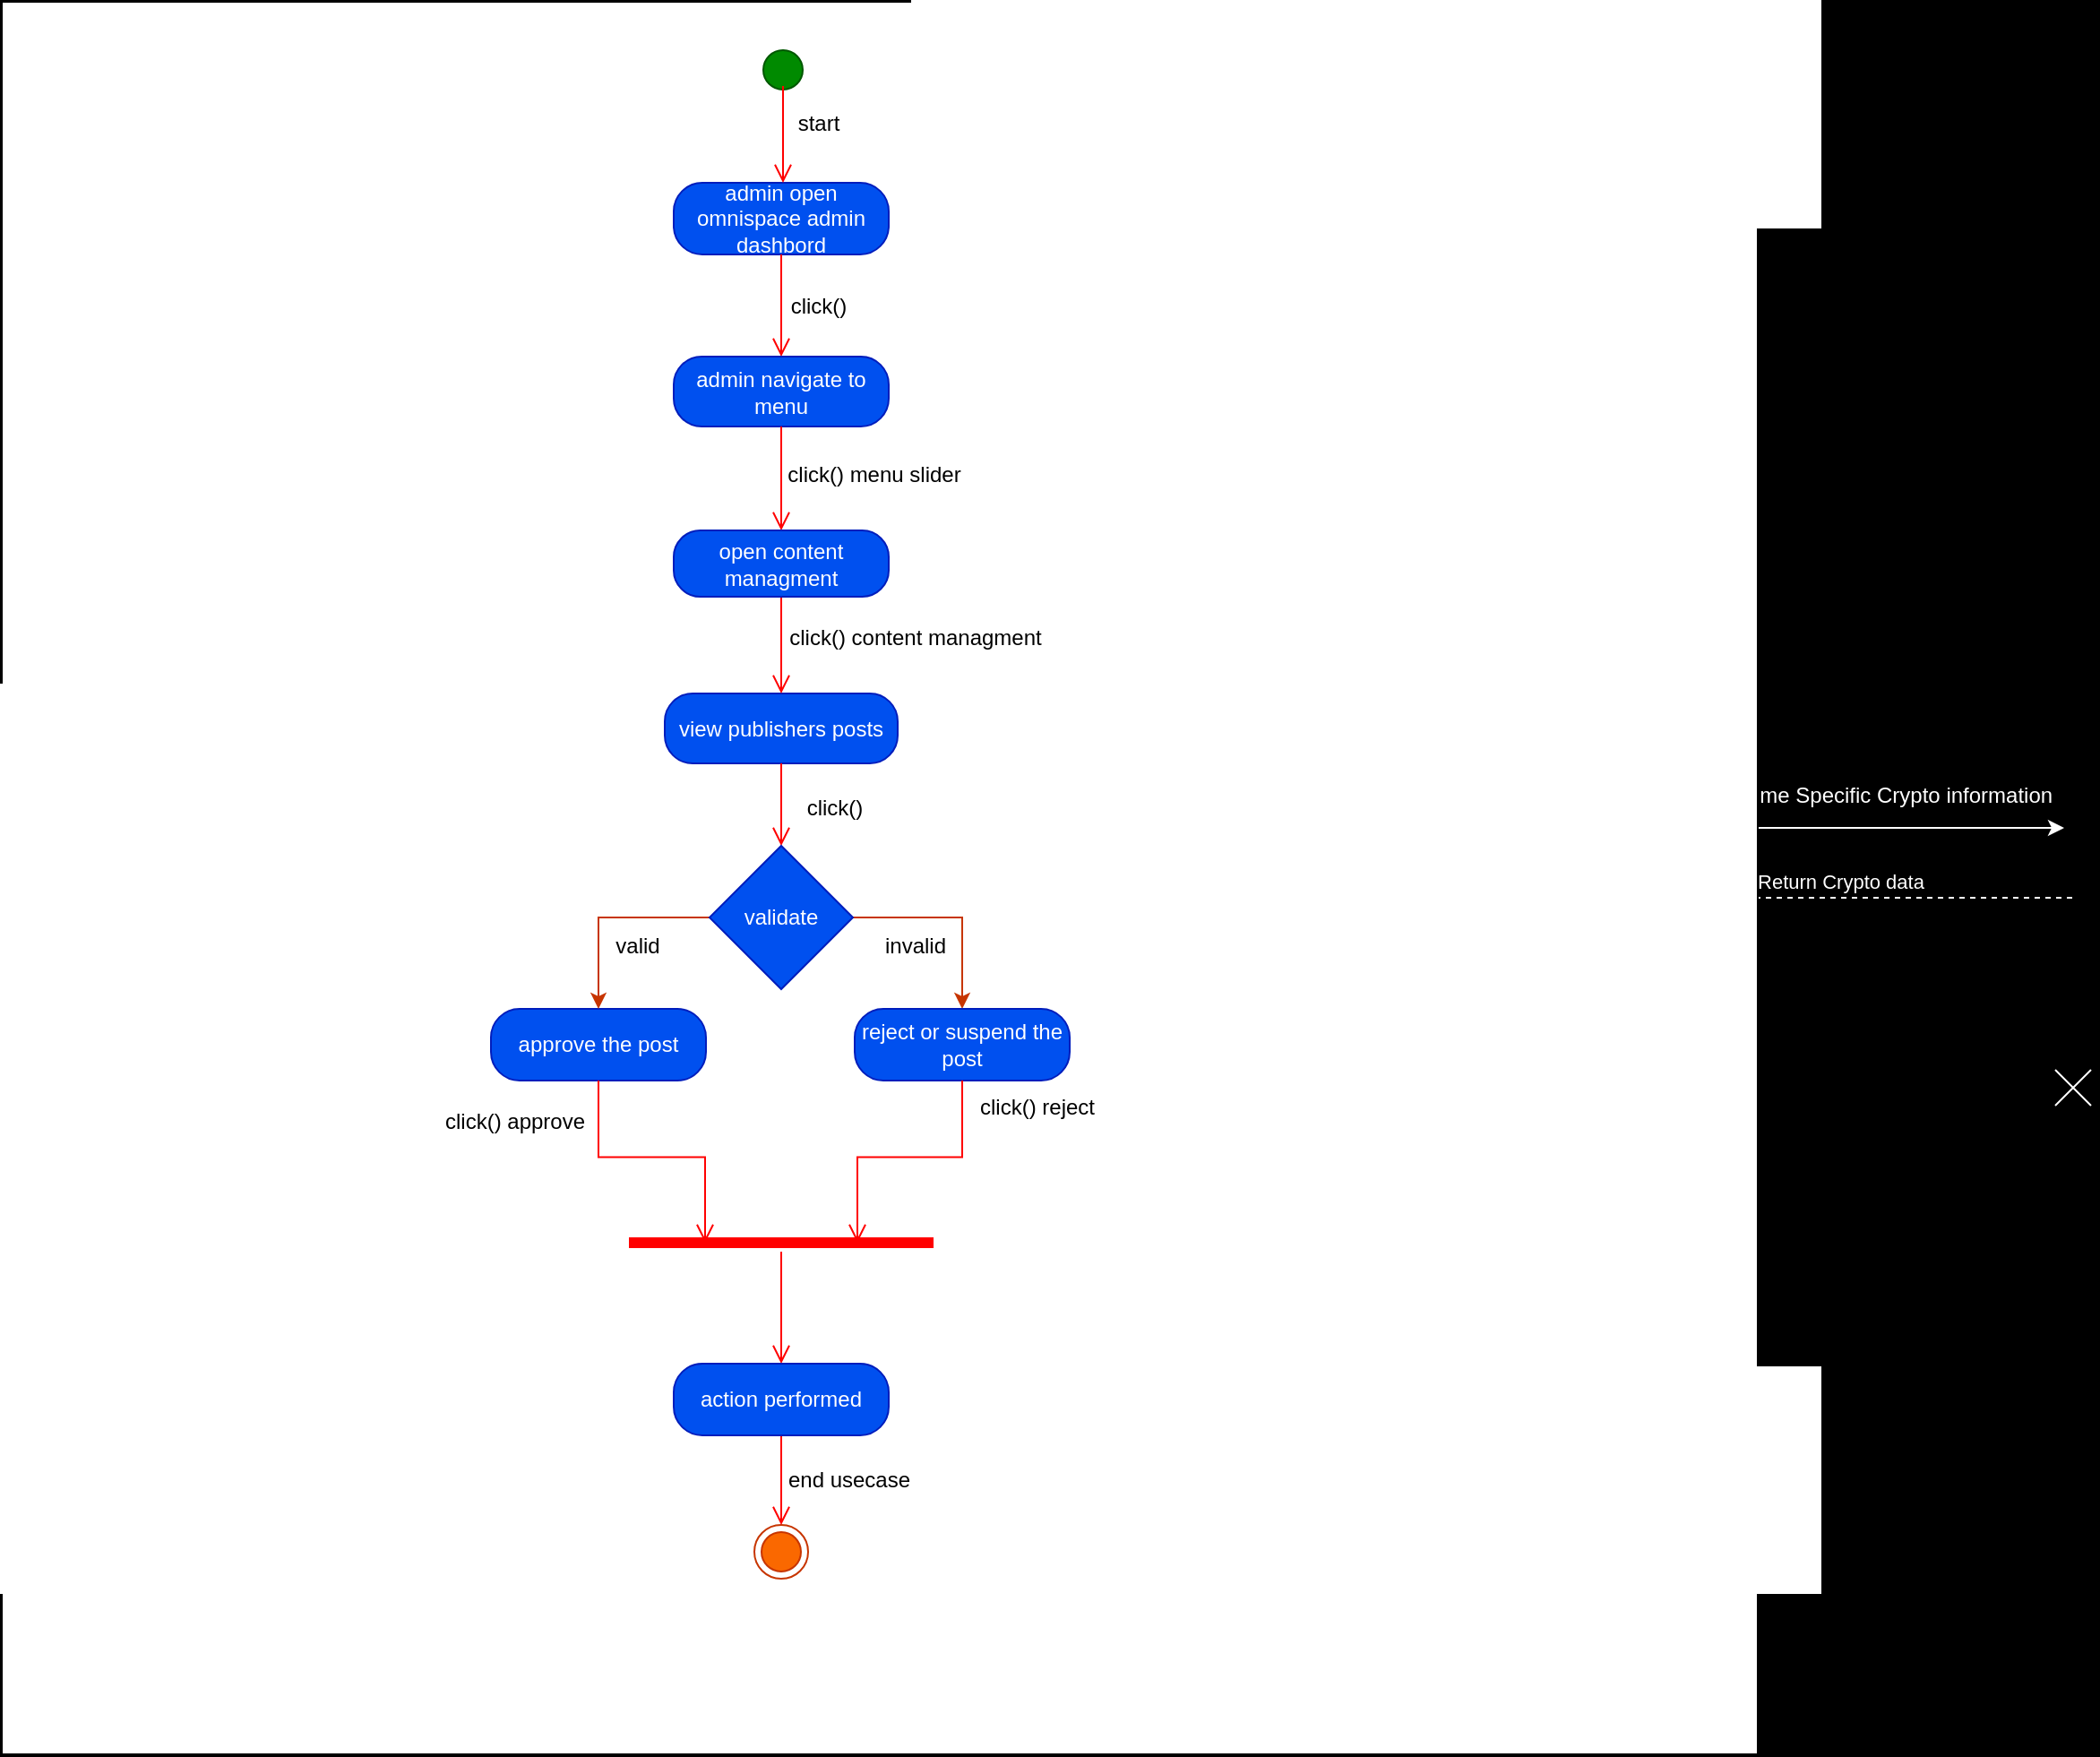 <mxfile version="24.8.3" pages="3">
  <diagram name="Page-1" id="2YBvvXClWsGukQMizWep">
    <mxGraphModel dx="2023" dy="1775" grid="0" gridSize="10" guides="1" tooltips="1" connect="1" arrows="1" fold="1" page="1" pageScale="1" pageWidth="850" pageHeight="1100" background="#000000" math="0" shadow="0">
      <root>
        <mxCell id="0" />
        <mxCell id="1" parent="0" />
        <mxCell id="L9LZ-k_6zLOk1CvhENu7-1" value="" style="shape=umlActor;verticalLabelPosition=bottom;verticalAlign=top;html=1;outlineConnect=0;fontColor=#FFFFFF;strokeColor=#FFFFFF;fillColor=none;" parent="1" vertex="1">
          <mxGeometry x="75" y="20" width="30" height="60" as="geometry" />
        </mxCell>
        <mxCell id="rWnmFRBVubK28KxnsikS-1" value="user" style="shape=umlLifeline;perimeter=lifelinePerimeter;whiteSpace=wrap;html=1;container=0;dropTarget=0;collapsible=0;recursiveResize=0;outlineConnect=0;portConstraint=eastwest;newEdgeStyle={&quot;edgeStyle&quot;:&quot;elbowEdgeStyle&quot;,&quot;elbow&quot;:&quot;vertical&quot;,&quot;curved&quot;:0,&quot;rounded&quot;:0};fillColor=#1ba1e2;fontColor=#ffffff;strokeColor=#006EAF;" parent="1" vertex="1">
          <mxGeometry x="40" y="80" width="100" height="433" as="geometry" />
        </mxCell>
        <mxCell id="rWnmFRBVubK28KxnsikS-2" value="" style="html=1;points=[];perimeter=orthogonalPerimeter;outlineConnect=0;targetShapes=umlLifeline;portConstraint=eastwest;newEdgeStyle={&quot;edgeStyle&quot;:&quot;elbowEdgeStyle&quot;,&quot;elbow&quot;:&quot;vertical&quot;,&quot;curved&quot;:0,&quot;rounded&quot;:0};fillColor=#00FF00;fontColor=#ffffff;strokeColor=#2D7600;" parent="rWnmFRBVubK28KxnsikS-1" vertex="1">
          <mxGeometry x="45" y="70" width="10" height="270" as="geometry" />
        </mxCell>
        <mxCell id="rWnmFRBVubK28KxnsikS-3" value="OmniSpace" style="shape=umlLifeline;perimeter=lifelinePerimeter;whiteSpace=wrap;html=1;container=0;dropTarget=0;collapsible=0;recursiveResize=0;outlineConnect=0;portConstraint=eastwest;newEdgeStyle={&quot;edgeStyle&quot;:&quot;elbowEdgeStyle&quot;,&quot;elbow&quot;:&quot;vertical&quot;,&quot;curved&quot;:0,&quot;rounded&quot;:0};fillColor=#1ba1e2;fontColor=#ffffff;strokeColor=#006EAF;" parent="1" vertex="1">
          <mxGeometry x="290" y="80" width="100" height="433" as="geometry" />
        </mxCell>
        <mxCell id="rWnmFRBVubK28KxnsikS-4" value="" style="html=1;points=[];perimeter=orthogonalPerimeter;outlineConnect=0;targetShapes=umlLifeline;portConstraint=eastwest;newEdgeStyle={&quot;edgeStyle&quot;:&quot;elbowEdgeStyle&quot;,&quot;elbow&quot;:&quot;vertical&quot;,&quot;curved&quot;:0,&quot;rounded&quot;:0};fillColor=#00FF00;" parent="rWnmFRBVubK28KxnsikS-3" vertex="1">
          <mxGeometry x="45" y="80" width="10" height="240" as="geometry" />
        </mxCell>
        <mxCell id="rWnmFRBVubK28KxnsikS-5" value="&lt;span style=&quot;&quot;&gt;&lt;font&gt;Display Search Content&lt;/font&gt;&lt;/span&gt;" style="html=1;verticalAlign=bottom;endArrow=open;dashed=1;endSize=8;edgeStyle=elbowEdgeStyle;elbow=vertical;curved=0;rounded=0;strokeColor=#FFFFFF;labelBackgroundColor=none;fontColor=#FFFFFF;" parent="1" source="rWnmFRBVubK28KxnsikS-4" edge="1">
          <mxGeometry relative="1" as="geometry">
            <mxPoint x="95" y="240" as="targetPoint" />
            <Array as="points">
              <mxPoint x="190" y="240" />
            </Array>
            <mxPoint x="325" y="240" as="sourcePoint" />
          </mxGeometry>
        </mxCell>
        <mxCell id="rWnmFRBVubK28KxnsikS-8" value="Display Result" style="html=1;verticalAlign=bottom;endArrow=open;dashed=1;endSize=8;edgeStyle=elbowEdgeStyle;elbow=vertical;curved=0;rounded=0;strokeColor=#FFFFFF;fontColor=#FFFFFF;labelBackgroundColor=none;" parent="1" source="rWnmFRBVubK28KxnsikS-4" edge="1">
          <mxGeometry x="-0.004" relative="1" as="geometry">
            <mxPoint x="94" y="390" as="targetPoint" />
            <Array as="points">
              <mxPoint x="189" y="390" />
            </Array>
            <mxPoint x="324" y="390" as="sourcePoint" />
            <mxPoint as="offset" />
          </mxGeometry>
        </mxCell>
        <mxCell id="rWnmFRBVubK28KxnsikS-9" value="&lt;font color=&quot;#ffffff&quot;&gt;Enter Specific Crypto&lt;/font&gt;" style="text;html=1;align=center;verticalAlign=middle;resizable=0;points=[];autosize=1;fillColor=none;strokeColor=none;" parent="1" vertex="1">
          <mxGeometry x="145" y="287" width="131" height="26" as="geometry" />
        </mxCell>
        <mxCell id="rWnmFRBVubK28KxnsikS-10" value="&lt;font color=&quot;#ffffff&quot;&gt;Request Real-time Specific Crypto information&lt;/font&gt;" style="text;html=1;align=center;verticalAlign=middle;resizable=0;points=[];autosize=1;" parent="1" vertex="1">
          <mxGeometry x="339" y="300" width="264" height="26" as="geometry" />
        </mxCell>
        <mxCell id="rWnmFRBVubK28KxnsikS-11" value="" style="shape=mxgraph.sysml.x;strokeColor=#FFFFFF;" parent="1" vertex="1">
          <mxGeometry x="80" y="469" width="20" height="20" as="geometry" />
        </mxCell>
        <mxCell id="rWnmFRBVubK28KxnsikS-12" value="" style="shape=mxgraph.sysml.x;strokeColor=#FFFFFF;" parent="1" vertex="1">
          <mxGeometry x="330" y="470" width="20" height="20" as="geometry" />
        </mxCell>
        <mxCell id="rWnmFRBVubK28KxnsikS-13" value="" style="edgeStyle=orthogonalEdgeStyle;rounded=0;orthogonalLoop=1;jettySize=auto;html=1;" parent="1" source="rWnmFRBVubK28KxnsikS-14" edge="1">
          <mxGeometry relative="1" as="geometry">
            <mxPoint x="611" y="355" as="targetPoint" />
          </mxGeometry>
        </mxCell>
        <mxCell id="rWnmFRBVubK28KxnsikS-14" value="" style="shape=mxgraph.sysml.x;fontColor=#FFFFFF;strokeColor=#FFFFFF;" parent="1" vertex="1">
          <mxGeometry x="596" y="466" width="20" height="20" as="geometry" />
        </mxCell>
        <mxCell id="rWnmFRBVubK28KxnsikS-15" value="" style="endArrow=classic;html=1;rounded=0;strokeColor=#FFFFFF;fontColor=#FFFFFF;labelBackgroundColor=none;" parent="1" edge="1">
          <mxGeometry width="50" height="50" relative="1" as="geometry">
            <mxPoint x="96" y="188" as="sourcePoint" />
            <mxPoint x="336" y="188" as="targetPoint" />
          </mxGeometry>
        </mxCell>
        <mxCell id="rWnmFRBVubK28KxnsikS-16" value="&lt;div style=&quot;text-align: center;&quot;&gt;&lt;span style=&quot;background-color: initial; font-size: 11px; text-wrap: nowrap;&quot;&gt;&lt;font color=&quot;#ffffff&quot;&gt;Click Search Bar&lt;/font&gt;&lt;/span&gt;&lt;/div&gt;" style="text;whiteSpace=wrap;html=1;" parent="1" vertex="1">
          <mxGeometry x="156" y="158" width="144" height="24" as="geometry" />
        </mxCell>
        <mxCell id="rWnmFRBVubK28KxnsikS-17" value="" style="endArrow=classic;html=1;rounded=0;strokeColor=#FFFFFF;fontColor=#FFFFFF;labelBackgroundColor=none;" parent="1" edge="1">
          <mxGeometry width="50" height="50" relative="1" as="geometry">
            <mxPoint x="97" y="316" as="sourcePoint" />
            <mxPoint x="337" y="316" as="targetPoint" />
          </mxGeometry>
        </mxCell>
        <mxCell id="rWnmFRBVubK28KxnsikS-18" value="" style="endArrow=classic;html=1;rounded=0;strokeColor=#FFFFFF;fontColor=#FFFFFF;labelBackgroundColor=none;" parent="1" edge="1">
          <mxGeometry width="50" height="50" relative="1" as="geometry">
            <mxPoint x="347" y="331" as="sourcePoint" />
            <mxPoint x="601" y="331" as="targetPoint" />
          </mxGeometry>
        </mxCell>
        <mxCell id="rWnmFRBVubK28KxnsikS-19" value="Return Crypto data" style="html=1;verticalAlign=bottom;endArrow=open;dashed=1;endSize=8;edgeStyle=elbowEdgeStyle;elbow=vertical;curved=0;rounded=0;strokeColor=#FFFFFF;fontColor=#FFFFFF;labelBackgroundColor=none;" parent="1" target="rWnmFRBVubK28KxnsikS-4" edge="1">
          <mxGeometry x="-0.004" relative="1" as="geometry">
            <mxPoint x="344" y="370" as="targetPoint" />
            <Array as="points">
              <mxPoint x="439" y="370" />
            </Array>
            <mxPoint x="605.5" y="370" as="sourcePoint" />
            <mxPoint as="offset" />
          </mxGeometry>
        </mxCell>
        <mxCell id="e8tzfGFc99Z_4O70SlXV-17" value="&lt;div&gt;&lt;br&gt;&lt;/div&gt;" style="whiteSpace=wrap;html=1;aspect=fixed;" vertex="1" parent="1">
          <mxGeometry x="-550" y="-130" width="980" height="978" as="geometry" />
        </mxCell>
        <mxCell id="e8tzfGFc99Z_4O70SlXV-18" value="" style="ellipse;html=1;shape=startState;fillColor=#008a00;strokeColor=#005700;fontColor=#ffffff;" vertex="1" parent="1">
          <mxGeometry x="-129" y="-107" width="30" height="30" as="geometry" />
        </mxCell>
        <mxCell id="e8tzfGFc99Z_4O70SlXV-19" value="admin open omnispace admin dashbord" style="rounded=1;whiteSpace=wrap;html=1;arcSize=40;fontColor=#ffffff;fillColor=#0050ef;strokeColor=#001DBC;" vertex="1" parent="1">
          <mxGeometry x="-175" y="-29" width="120" height="40" as="geometry" />
        </mxCell>
        <mxCell id="e8tzfGFc99Z_4O70SlXV-20" value="view publishers posts" style="rounded=1;whiteSpace=wrap;html=1;arcSize=40;fontColor=#ffffff;fillColor=#0050ef;strokeColor=#001DBC;" vertex="1" parent="1">
          <mxGeometry x="-180" y="256" width="130" height="39" as="geometry" />
        </mxCell>
        <mxCell id="e8tzfGFc99Z_4O70SlXV-21" value="" style="edgeStyle=orthogonalEdgeStyle;html=1;verticalAlign=bottom;endArrow=open;endSize=8;strokeColor=#ff0000;rounded=0;exitX=0.5;exitY=1;exitDx=0;exitDy=0;entryX=0.5;entryY=0;entryDx=0;entryDy=0;" edge="1" parent="1" source="e8tzfGFc99Z_4O70SlXV-19" target="e8tzfGFc99Z_4O70SlXV-35">
          <mxGeometry relative="1" as="geometry">
            <mxPoint x="-115" y="170" as="targetPoint" />
            <mxPoint x="-105" y="80" as="sourcePoint" />
            <Array as="points" />
          </mxGeometry>
        </mxCell>
        <mxCell id="e8tzfGFc99Z_4O70SlXV-22" value="" style="edgeStyle=orthogonalEdgeStyle;rounded=0;orthogonalLoop=1;jettySize=auto;html=1;fillColor=#ffe6cc;strokeColor=#d79b00;fontStyle=1" edge="1" parent="1">
          <mxGeometry relative="1" as="geometry">
            <mxPoint x="-115" y="392" as="sourcePoint" />
          </mxGeometry>
        </mxCell>
        <mxCell id="e8tzfGFc99Z_4O70SlXV-23" value="" style="edgeStyle=orthogonalEdgeStyle;html=1;verticalAlign=bottom;endArrow=open;endSize=8;strokeColor=#ff0000;rounded=0;exitX=0.5;exitY=1;exitDx=0;exitDy=0;" edge="1" parent="1" source="e8tzfGFc99Z_4O70SlXV-20" target="e8tzfGFc99Z_4O70SlXV-28">
          <mxGeometry relative="1" as="geometry">
            <mxPoint x="-115" y="352" as="targetPoint" />
            <mxPoint x="-105" y="170" as="sourcePoint" />
            <Array as="points" />
          </mxGeometry>
        </mxCell>
        <mxCell id="e8tzfGFc99Z_4O70SlXV-24" value="" style="ellipse;html=1;shape=endState;fillColor=#fa6800;strokeColor=#C73500;fontColor=#000000;" vertex="1" parent="1">
          <mxGeometry x="-130" y="720" width="30" height="30" as="geometry" />
        </mxCell>
        <mxCell id="e8tzfGFc99Z_4O70SlXV-25" value="approve the post" style="rounded=1;whiteSpace=wrap;html=1;arcSize=40;fontColor=#ffffff;fillColor=#0050ef;strokeColor=#001DBC;" vertex="1" parent="1">
          <mxGeometry x="-277" y="432" width="120" height="40" as="geometry" />
        </mxCell>
        <mxCell id="e8tzfGFc99Z_4O70SlXV-26" value="" style="edgeStyle=orthogonalEdgeStyle;rounded=0;orthogonalLoop=1;jettySize=auto;html=1;fillColor=#fa6800;strokeColor=#C73500;" edge="1" parent="1" source="e8tzfGFc99Z_4O70SlXV-28" target="e8tzfGFc99Z_4O70SlXV-29">
          <mxGeometry relative="1" as="geometry" />
        </mxCell>
        <mxCell id="e8tzfGFc99Z_4O70SlXV-27" value="" style="edgeStyle=orthogonalEdgeStyle;rounded=0;orthogonalLoop=1;jettySize=auto;html=1;fillColor=#fa6800;strokeColor=#C73500;" edge="1" parent="1" source="e8tzfGFc99Z_4O70SlXV-28" target="e8tzfGFc99Z_4O70SlXV-25">
          <mxGeometry relative="1" as="geometry" />
        </mxCell>
        <mxCell id="e8tzfGFc99Z_4O70SlXV-28" value="validate" style="rhombus;whiteSpace=wrap;html=1;fillColor=#0050ef;fontColor=#ffffff;strokeColor=#001DBC;" vertex="1" parent="1">
          <mxGeometry x="-155" y="341" width="80" height="80" as="geometry" />
        </mxCell>
        <mxCell id="e8tzfGFc99Z_4O70SlXV-29" value="reject or suspend the post" style="rounded=1;whiteSpace=wrap;html=1;arcSize=40;fontColor=#ffffff;fillColor=#0050ef;strokeColor=#001DBC;" vertex="1" parent="1">
          <mxGeometry x="-74" y="432" width="120" height="40" as="geometry" />
        </mxCell>
        <mxCell id="e8tzfGFc99Z_4O70SlXV-30" value="start" style="text;strokeColor=none;align=center;fillColor=none;html=1;verticalAlign=middle;whiteSpace=wrap;rounded=0;" vertex="1" parent="1">
          <mxGeometry x="-124" y="-77" width="60" height="30" as="geometry" />
        </mxCell>
        <mxCell id="e8tzfGFc99Z_4O70SlXV-31" value="click()" style="text;strokeColor=none;align=center;fillColor=none;html=1;verticalAlign=middle;whiteSpace=wrap;rounded=0;" vertex="1" parent="1">
          <mxGeometry x="-124" y="25" width="60" height="30" as="geometry" />
        </mxCell>
        <mxCell id="e8tzfGFc99Z_4O70SlXV-32" value="click()" style="text;strokeColor=none;align=center;fillColor=none;html=1;verticalAlign=middle;whiteSpace=wrap;rounded=0;" vertex="1" parent="1">
          <mxGeometry x="-165" y="305" width="160" height="30" as="geometry" />
        </mxCell>
        <mxCell id="e8tzfGFc99Z_4O70SlXV-33" value="end usecase" style="text;strokeColor=none;align=center;fillColor=none;html=1;verticalAlign=middle;whiteSpace=wrap;rounded=0;" vertex="1" parent="1">
          <mxGeometry x="-143" y="680" width="132" height="30" as="geometry" />
        </mxCell>
        <mxCell id="e8tzfGFc99Z_4O70SlXV-34" value="invalid" style="text;strokeColor=none;align=center;fillColor=none;html=1;verticalAlign=middle;whiteSpace=wrap;rounded=0;" vertex="1" parent="1">
          <mxGeometry x="-70" y="382" width="60" height="30" as="geometry" />
        </mxCell>
        <mxCell id="e8tzfGFc99Z_4O70SlXV-35" value="admin navigate to menu" style="rounded=1;whiteSpace=wrap;html=1;arcSize=40;fontColor=#ffffff;fillColor=#0050ef;strokeColor=#001DBC;" vertex="1" parent="1">
          <mxGeometry x="-175" y="68" width="120" height="39" as="geometry" />
        </mxCell>
        <mxCell id="e8tzfGFc99Z_4O70SlXV-36" value="" style="edgeStyle=orthogonalEdgeStyle;html=1;verticalAlign=bottom;endArrow=open;endSize=8;strokeColor=#ff0000;rounded=0;exitX=0.5;exitY=1;exitDx=0;exitDy=0;entryX=0.5;entryY=0;entryDx=0;entryDy=0;" edge="1" parent="1" source="e8tzfGFc99Z_4O70SlXV-39" target="e8tzfGFc99Z_4O70SlXV-20">
          <mxGeometry relative="1" as="geometry">
            <mxPoint x="-115" y="250" as="targetPoint" />
            <mxPoint x="-115" y="83" as="sourcePoint" />
            <Array as="points" />
          </mxGeometry>
        </mxCell>
        <mxCell id="e8tzfGFc99Z_4O70SlXV-37" value="click() menu slider" style="text;strokeColor=none;align=center;fillColor=none;html=1;verticalAlign=middle;whiteSpace=wrap;rounded=0;" vertex="1" parent="1">
          <mxGeometry x="-143" y="120" width="160" height="28" as="geometry" />
        </mxCell>
        <mxCell id="e8tzfGFc99Z_4O70SlXV-38" value="" style="edgeStyle=orthogonalEdgeStyle;html=1;verticalAlign=bottom;endArrow=open;endSize=8;strokeColor=#ff0000;rounded=0;entryX=0.5;entryY=0;entryDx=0;entryDy=0;" edge="1" parent="1" source="e8tzfGFc99Z_4O70SlXV-35" target="e8tzfGFc99Z_4O70SlXV-39">
          <mxGeometry relative="1" as="geometry">
            <mxPoint x="-115" y="280" as="targetPoint" />
            <mxPoint x="-115" y="110" as="sourcePoint" />
            <Array as="points" />
          </mxGeometry>
        </mxCell>
        <mxCell id="e8tzfGFc99Z_4O70SlXV-39" value="open content managment" style="rounded=1;whiteSpace=wrap;html=1;arcSize=40;fontColor=#ffffff;fillColor=#0050ef;strokeColor=#001DBC;" vertex="1" parent="1">
          <mxGeometry x="-175" y="165" width="120" height="37" as="geometry" />
        </mxCell>
        <mxCell id="e8tzfGFc99Z_4O70SlXV-40" value="" style="edgeStyle=orthogonalEdgeStyle;html=1;verticalAlign=bottom;endArrow=open;endSize=8;strokeColor=#ff0000;rounded=0;entryX=0.5;entryY=0;entryDx=0;entryDy=0;exitX=0.5;exitY=0.8;exitDx=0;exitDy=0;exitPerimeter=0;" edge="1" parent="1" source="e8tzfGFc99Z_4O70SlXV-18">
          <mxGeometry relative="1" as="geometry">
            <mxPoint x="-114" y="-29" as="targetPoint" />
            <mxPoint x="-114" y="-60" as="sourcePoint" />
            <Array as="points" />
          </mxGeometry>
        </mxCell>
        <mxCell id="e8tzfGFc99Z_4O70SlXV-41" value="click() content managment" style="text;strokeColor=none;align=center;fillColor=none;html=1;verticalAlign=middle;whiteSpace=wrap;rounded=0;" vertex="1" parent="1">
          <mxGeometry x="-140" y="211" width="200" height="28" as="geometry" />
        </mxCell>
        <mxCell id="e8tzfGFc99Z_4O70SlXV-42" value="valid" style="text;strokeColor=none;align=center;fillColor=none;html=1;verticalAlign=middle;whiteSpace=wrap;rounded=0;" vertex="1" parent="1">
          <mxGeometry x="-225" y="382" width="60" height="30" as="geometry" />
        </mxCell>
        <mxCell id="e8tzfGFc99Z_4O70SlXV-43" value="" style="shape=line;html=1;strokeWidth=6;strokeColor=#ff0000;" vertex="1" parent="1">
          <mxGeometry x="-200" y="557.5" width="170" height="10" as="geometry" />
        </mxCell>
        <mxCell id="e8tzfGFc99Z_4O70SlXV-44" value="" style="edgeStyle=orthogonalEdgeStyle;html=1;verticalAlign=bottom;endArrow=open;endSize=8;strokeColor=#ff0000;rounded=0;entryX=0.5;entryY=0;entryDx=0;entryDy=0;" edge="1" parent="1" source="e8tzfGFc99Z_4O70SlXV-48" target="e8tzfGFc99Z_4O70SlXV-24">
          <mxGeometry relative="1" as="geometry">
            <mxPoint x="-110" y="609" as="targetPoint" />
          </mxGeometry>
        </mxCell>
        <mxCell id="e8tzfGFc99Z_4O70SlXV-45" value="" style="edgeStyle=orthogonalEdgeStyle;html=1;verticalAlign=bottom;endArrow=open;endSize=8;strokeColor=#ff0000;rounded=0;exitX=0.5;exitY=1;exitDx=0;exitDy=0;entryX=0.25;entryY=0.5;entryDx=0;entryDy=0;entryPerimeter=0;" edge="1" parent="1" source="e8tzfGFc99Z_4O70SlXV-25" target="e8tzfGFc99Z_4O70SlXV-43">
          <mxGeometry relative="1" as="geometry">
            <mxPoint x="-155" y="528" as="targetPoint" />
            <mxPoint x="-153" y="473" as="sourcePoint" />
            <Array as="points" />
          </mxGeometry>
        </mxCell>
        <mxCell id="e8tzfGFc99Z_4O70SlXV-46" value="" style="edgeStyle=orthogonalEdgeStyle;html=1;verticalAlign=bottom;endArrow=open;endSize=8;strokeColor=#ff0000;rounded=0;exitX=0.5;exitY=1;exitDx=0;exitDy=0;entryX=0.75;entryY=0.5;entryDx=0;entryDy=0;entryPerimeter=0;" edge="1" parent="1" source="e8tzfGFc99Z_4O70SlXV-29" target="e8tzfGFc99Z_4O70SlXV-43">
          <mxGeometry relative="1" as="geometry">
            <mxPoint x="-65" y="508" as="targetPoint" />
            <mxPoint x="-67" y="470" as="sourcePoint" />
            <Array as="points" />
          </mxGeometry>
        </mxCell>
        <mxCell id="e8tzfGFc99Z_4O70SlXV-47" value="" style="edgeStyle=orthogonalEdgeStyle;html=1;verticalAlign=bottom;endArrow=open;endSize=8;strokeColor=#ff0000;rounded=0;entryX=0.5;entryY=0;entryDx=0;entryDy=0;" edge="1" parent="1" source="e8tzfGFc99Z_4O70SlXV-43" target="e8tzfGFc99Z_4O70SlXV-48">
          <mxGeometry relative="1" as="geometry">
            <mxPoint x="-115" y="720" as="targetPoint" />
            <mxPoint x="-115" y="568" as="sourcePoint" />
          </mxGeometry>
        </mxCell>
        <mxCell id="e8tzfGFc99Z_4O70SlXV-48" value="action performed" style="rounded=1;whiteSpace=wrap;html=1;arcSize=40;fontColor=#ffffff;fillColor=#0050ef;strokeColor=#001DBC;" vertex="1" parent="1">
          <mxGeometry x="-175" y="630" width="120" height="40" as="geometry" />
        </mxCell>
        <mxCell id="e8tzfGFc99Z_4O70SlXV-49" value="click() approve" style="text;strokeColor=none;align=center;fillColor=none;html=1;verticalAlign=middle;whiteSpace=wrap;rounded=0;" vertex="1" parent="1">
          <mxGeometry x="-310" y="480" width="93" height="30" as="geometry" />
        </mxCell>
        <mxCell id="e8tzfGFc99Z_4O70SlXV-50" value="click() reject" style="text;strokeColor=none;align=center;fillColor=none;html=1;verticalAlign=middle;whiteSpace=wrap;rounded=0;" vertex="1" parent="1">
          <mxGeometry x="-14" y="472" width="84" height="30" as="geometry" />
        </mxCell>
      </root>
    </mxGraphModel>
  </diagram>
  <diagram id="Li7rjG9asO4fiOL_y9vU" name="Page-2">
    <mxGraphModel dx="880" dy="506" grid="0" gridSize="10" guides="1" tooltips="1" connect="1" arrows="1" fold="1" page="1" pageScale="1" pageWidth="850" pageHeight="1100" background="#000000" math="0" shadow="0">
      <root>
        <mxCell id="0" />
        <mxCell id="1" parent="0" />
        <mxCell id="mHyjtpXfkBJ5mjDFo-XC-1" value="user" style="shape=umlLifeline;perimeter=lifelinePerimeter;whiteSpace=wrap;html=1;container=0;dropTarget=0;collapsible=0;recursiveResize=0;outlineConnect=0;portConstraint=eastwest;newEdgeStyle={&quot;edgeStyle&quot;:&quot;elbowEdgeStyle&quot;,&quot;elbow&quot;:&quot;vertical&quot;,&quot;curved&quot;:0,&quot;rounded&quot;:0};fillColor=#1ba1e2;fontColor=#ffffff;strokeColor=#006EAF;" vertex="1" parent="1">
          <mxGeometry x="40" y="80" width="100" height="433" as="geometry" />
        </mxCell>
        <mxCell id="mHyjtpXfkBJ5mjDFo-XC-2" value="" style="html=1;points=[];perimeter=orthogonalPerimeter;outlineConnect=0;targetShapes=umlLifeline;portConstraint=eastwest;newEdgeStyle={&quot;edgeStyle&quot;:&quot;elbowEdgeStyle&quot;,&quot;elbow&quot;:&quot;vertical&quot;,&quot;curved&quot;:0,&quot;rounded&quot;:0};fillColor=#00FF00;fontColor=#ffffff;strokeColor=#2D7600;" vertex="1" parent="mHyjtpXfkBJ5mjDFo-XC-1">
          <mxGeometry x="45" y="70" width="10" height="270" as="geometry" />
        </mxCell>
        <mxCell id="mHyjtpXfkBJ5mjDFo-XC-3" value="OmniSpace" style="shape=umlLifeline;perimeter=lifelinePerimeter;whiteSpace=wrap;html=1;container=0;dropTarget=0;collapsible=0;recursiveResize=0;outlineConnect=0;portConstraint=eastwest;newEdgeStyle={&quot;edgeStyle&quot;:&quot;elbowEdgeStyle&quot;,&quot;elbow&quot;:&quot;vertical&quot;,&quot;curved&quot;:0,&quot;rounded&quot;:0};fillColor=#1ba1e2;fontColor=#ffffff;strokeColor=#006EAF;" vertex="1" parent="1">
          <mxGeometry x="290" y="80" width="100" height="433" as="geometry" />
        </mxCell>
        <mxCell id="mHyjtpXfkBJ5mjDFo-XC-4" value="" style="html=1;points=[];perimeter=orthogonalPerimeter;outlineConnect=0;targetShapes=umlLifeline;portConstraint=eastwest;newEdgeStyle={&quot;edgeStyle&quot;:&quot;elbowEdgeStyle&quot;,&quot;elbow&quot;:&quot;vertical&quot;,&quot;curved&quot;:0,&quot;rounded&quot;:0};fillColor=#00FF00;" vertex="1" parent="mHyjtpXfkBJ5mjDFo-XC-3">
          <mxGeometry x="45" y="80" width="10" height="240" as="geometry" />
        </mxCell>
        <mxCell id="mHyjtpXfkBJ5mjDFo-XC-5" value="&lt;span style=&quot;&quot;&gt;&lt;font&gt;Display Search Content&lt;/font&gt;&lt;/span&gt;" style="html=1;verticalAlign=bottom;endArrow=open;dashed=1;endSize=8;edgeStyle=elbowEdgeStyle;elbow=vertical;curved=0;rounded=0;strokeColor=#FFFFFF;labelBackgroundColor=none;fontColor=#FFFFFF;" edge="1" parent="1" source="mHyjtpXfkBJ5mjDFo-XC-4">
          <mxGeometry relative="1" as="geometry">
            <mxPoint x="95" y="240" as="targetPoint" />
            <Array as="points">
              <mxPoint x="190" y="240" />
            </Array>
            <mxPoint x="325" y="240" as="sourcePoint" />
          </mxGeometry>
        </mxCell>
        <mxCell id="mHyjtpXfkBJ5mjDFo-XC-8" value="" style="shape=umlActor;verticalLabelPosition=bottom;verticalAlign=top;html=1;outlineConnect=0;fillColor=none;strokeColor=#FFFFFF;" vertex="1" parent="1">
          <mxGeometry x="75" y="20" width="30" height="60" as="geometry" />
        </mxCell>
        <mxCell id="mHyjtpXfkBJ5mjDFo-XC-9" value="Weather API" style="shape=umlLifeline;perimeter=lifelinePerimeter;whiteSpace=wrap;html=1;container=0;dropTarget=0;collapsible=0;recursiveResize=0;outlineConnect=0;portConstraint=eastwest;newEdgeStyle={&quot;edgeStyle&quot;:&quot;elbowEdgeStyle&quot;,&quot;elbow&quot;:&quot;vertical&quot;,&quot;curved&quot;:0,&quot;rounded&quot;:0};fillColor=#1ba1e2;fontColor=#ffffff;strokeColor=#006EAF;" vertex="1" parent="1">
          <mxGeometry x="556" y="80" width="100" height="427" as="geometry" />
        </mxCell>
        <mxCell id="mHyjtpXfkBJ5mjDFo-XC-10" value="" style="html=1;points=[];perimeter=orthogonalPerimeter;outlineConnect=0;targetShapes=umlLifeline;portConstraint=eastwest;newEdgeStyle={&quot;edgeStyle&quot;:&quot;elbowEdgeStyle&quot;,&quot;elbow&quot;:&quot;vertical&quot;,&quot;curved&quot;:0,&quot;rounded&quot;:0};fillColor=#00FF00;" vertex="1" parent="mHyjtpXfkBJ5mjDFo-XC-9">
          <mxGeometry x="45" y="230" width="10" height="90" as="geometry" />
        </mxCell>
        <mxCell id="mHyjtpXfkBJ5mjDFo-XC-13" value="Display Result" style="html=1;verticalAlign=bottom;endArrow=open;dashed=1;endSize=8;edgeStyle=elbowEdgeStyle;elbow=vertical;curved=0;rounded=0;strokeColor=#FFFFFF;fontColor=#FFFFFF;labelBackgroundColor=none;" edge="1" parent="1" source="mHyjtpXfkBJ5mjDFo-XC-4">
          <mxGeometry x="-0.004" relative="1" as="geometry">
            <mxPoint x="94" y="390" as="targetPoint" />
            <Array as="points">
              <mxPoint x="189" y="390" />
            </Array>
            <mxPoint x="324" y="390" as="sourcePoint" />
            <mxPoint as="offset" />
          </mxGeometry>
        </mxCell>
        <mxCell id="mHyjtpXfkBJ5mjDFo-XC-14" value="&lt;font color=&quot;#ffffff&quot;&gt;Enter Specific Location&lt;/font&gt;" style="text;html=1;align=center;verticalAlign=middle;resizable=0;points=[];autosize=1;fillColor=none;strokeColor=none;" vertex="1" parent="1">
          <mxGeometry x="140" y="287" width="141" height="26" as="geometry" />
        </mxCell>
        <mxCell id="mHyjtpXfkBJ5mjDFo-XC-16" value="&lt;font color=&quot;#ffffff&quot;&gt;Request Weather data for Specified location&lt;/font&gt;" style="text;html=1;align=center;verticalAlign=middle;resizable=0;points=[];autosize=1;" vertex="1" parent="1">
          <mxGeometry x="344" y="300" width="253" height="26" as="geometry" />
        </mxCell>
        <mxCell id="mHyjtpXfkBJ5mjDFo-XC-17" value="" style="shape=mxgraph.sysml.x;strokeColor=#FFFFFF;" vertex="1" parent="1">
          <mxGeometry x="80" y="469" width="20" height="20" as="geometry" />
        </mxCell>
        <mxCell id="mHyjtpXfkBJ5mjDFo-XC-18" value="" style="shape=mxgraph.sysml.x;strokeColor=#FFFFFF;" vertex="1" parent="1">
          <mxGeometry x="330" y="470" width="20" height="20" as="geometry" />
        </mxCell>
        <mxCell id="mHyjtpXfkBJ5mjDFo-XC-19" value="" style="edgeStyle=orthogonalEdgeStyle;rounded=0;orthogonalLoop=1;jettySize=auto;html=1;" edge="1" parent="1" source="mHyjtpXfkBJ5mjDFo-XC-20" target="mHyjtpXfkBJ5mjDFo-XC-10">
          <mxGeometry relative="1" as="geometry" />
        </mxCell>
        <mxCell id="mHyjtpXfkBJ5mjDFo-XC-20" value="" style="shape=mxgraph.sysml.x;fontColor=#FFFFFF;strokeColor=#FFFFFF;" vertex="1" parent="1">
          <mxGeometry x="596" y="466" width="20" height="20" as="geometry" />
        </mxCell>
        <mxCell id="mHyjtpXfkBJ5mjDFo-XC-21" value="" style="endArrow=classic;html=1;rounded=0;strokeColor=#FFFFFF;fontColor=#FFFFFF;labelBackgroundColor=none;" edge="1" parent="1">
          <mxGeometry width="50" height="50" relative="1" as="geometry">
            <mxPoint x="96" y="188" as="sourcePoint" />
            <mxPoint x="336" y="188" as="targetPoint" />
          </mxGeometry>
        </mxCell>
        <mxCell id="mHyjtpXfkBJ5mjDFo-XC-23" value="&lt;div style=&quot;text-align: center;&quot;&gt;&lt;span style=&quot;background-color: initial; font-size: 11px; text-wrap: nowrap;&quot;&gt;&lt;font color=&quot;#ffffff&quot;&gt;Click Search Bar&lt;/font&gt;&lt;/span&gt;&lt;/div&gt;" style="text;whiteSpace=wrap;html=1;" vertex="1" parent="1">
          <mxGeometry x="156" y="158" width="144" height="24" as="geometry" />
        </mxCell>
        <mxCell id="mHyjtpXfkBJ5mjDFo-XC-25" value="" style="endArrow=classic;html=1;rounded=0;strokeColor=#FFFFFF;fontColor=#FFFFFF;labelBackgroundColor=none;" edge="1" parent="1">
          <mxGeometry width="50" height="50" relative="1" as="geometry">
            <mxPoint x="97" y="316" as="sourcePoint" />
            <mxPoint x="337" y="316" as="targetPoint" />
          </mxGeometry>
        </mxCell>
        <mxCell id="mHyjtpXfkBJ5mjDFo-XC-26" value="" style="endArrow=classic;html=1;rounded=0;strokeColor=#FFFFFF;fontColor=#FFFFFF;labelBackgroundColor=none;" edge="1" parent="1" target="mHyjtpXfkBJ5mjDFo-XC-10">
          <mxGeometry width="50" height="50" relative="1" as="geometry">
            <mxPoint x="347" y="331" as="sourcePoint" />
            <mxPoint x="587" y="331" as="targetPoint" />
          </mxGeometry>
        </mxCell>
        <mxCell id="mHyjtpXfkBJ5mjDFo-XC-27" value="Return Weather Data" style="html=1;verticalAlign=bottom;endArrow=open;dashed=1;endSize=8;edgeStyle=elbowEdgeStyle;elbow=vertical;curved=0;rounded=0;strokeColor=#FFFFFF;fontColor=#FFFFFF;labelBackgroundColor=none;" edge="1" parent="1" source="mHyjtpXfkBJ5mjDFo-XC-9" target="mHyjtpXfkBJ5mjDFo-XC-4">
          <mxGeometry x="-0.004" relative="1" as="geometry">
            <mxPoint x="344" y="370" as="targetPoint" />
            <Array as="points">
              <mxPoint x="439" y="370" />
            </Array>
            <mxPoint x="585" y="370" as="sourcePoint" />
            <mxPoint as="offset" />
          </mxGeometry>
        </mxCell>
      </root>
    </mxGraphModel>
  </diagram>
  <diagram id="hhsiKPpJIvp3zb2-6fnQ" name="Page-3">
    <mxGraphModel dx="2204" dy="1878" grid="1" gridSize="10" guides="1" tooltips="1" connect="1" arrows="1" fold="1" page="1" pageScale="1" pageWidth="850" pageHeight="1100" math="0" shadow="0">
      <root>
        <mxCell id="0" />
        <mxCell id="1" parent="0" />
        <mxCell id="3REoY0EzdrYXbr71iV1M-17" value="&lt;div&gt;&lt;br&gt;&lt;/div&gt;" style="whiteSpace=wrap;html=1;aspect=fixed;" vertex="1" parent="1">
          <mxGeometry x="-550" y="-130" width="980" height="978" as="geometry" />
        </mxCell>
        <mxCell id="3REoY0EzdrYXbr71iV1M-18" value="" style="ellipse;html=1;shape=startState;fillColor=#008a00;strokeColor=#005700;fontColor=#ffffff;" vertex="1" parent="1">
          <mxGeometry x="-129" y="-107" width="30" height="30" as="geometry" />
        </mxCell>
        <mxCell id="3REoY0EzdrYXbr71iV1M-19" value="admin open omnispace admin dashbord" style="rounded=1;whiteSpace=wrap;html=1;arcSize=40;fontColor=#ffffff;fillColor=#0050ef;strokeColor=#001DBC;" vertex="1" parent="1">
          <mxGeometry x="-175" y="-29" width="120" height="40" as="geometry" />
        </mxCell>
        <mxCell id="3REoY0EzdrYXbr71iV1M-20" value="view publishers posts" style="rounded=1;whiteSpace=wrap;html=1;arcSize=40;fontColor=#ffffff;fillColor=#0050ef;strokeColor=#001DBC;" vertex="1" parent="1">
          <mxGeometry x="-180" y="256" width="130" height="39" as="geometry" />
        </mxCell>
        <mxCell id="3REoY0EzdrYXbr71iV1M-21" value="" style="edgeStyle=orthogonalEdgeStyle;html=1;verticalAlign=bottom;endArrow=open;endSize=8;strokeColor=#ff0000;rounded=0;exitX=0.5;exitY=1;exitDx=0;exitDy=0;entryX=0.5;entryY=0;entryDx=0;entryDy=0;" edge="1" parent="1" source="3REoY0EzdrYXbr71iV1M-19" target="3REoY0EzdrYXbr71iV1M-35">
          <mxGeometry relative="1" as="geometry">
            <mxPoint x="-115" y="170" as="targetPoint" />
            <mxPoint x="-105" y="80" as="sourcePoint" />
            <Array as="points" />
          </mxGeometry>
        </mxCell>
        <mxCell id="3REoY0EzdrYXbr71iV1M-22" value="" style="edgeStyle=orthogonalEdgeStyle;rounded=0;orthogonalLoop=1;jettySize=auto;html=1;fillColor=#ffe6cc;strokeColor=#d79b00;fontStyle=1" edge="1" parent="1">
          <mxGeometry relative="1" as="geometry">
            <mxPoint x="-115" y="392" as="sourcePoint" />
          </mxGeometry>
        </mxCell>
        <mxCell id="3REoY0EzdrYXbr71iV1M-23" value="" style="edgeStyle=orthogonalEdgeStyle;html=1;verticalAlign=bottom;endArrow=open;endSize=8;strokeColor=#ff0000;rounded=0;exitX=0.5;exitY=1;exitDx=0;exitDy=0;" edge="1" parent="1" source="3REoY0EzdrYXbr71iV1M-20" target="3REoY0EzdrYXbr71iV1M-28">
          <mxGeometry relative="1" as="geometry">
            <mxPoint x="-115" y="352" as="targetPoint" />
            <mxPoint x="-105" y="170" as="sourcePoint" />
            <Array as="points" />
          </mxGeometry>
        </mxCell>
        <mxCell id="3REoY0EzdrYXbr71iV1M-24" value="" style="ellipse;html=1;shape=endState;fillColor=#fa6800;strokeColor=#C73500;fontColor=#000000;" vertex="1" parent="1">
          <mxGeometry x="-130" y="720" width="30" height="30" as="geometry" />
        </mxCell>
        <mxCell id="3REoY0EzdrYXbr71iV1M-25" value="approve the post" style="rounded=1;whiteSpace=wrap;html=1;arcSize=40;fontColor=#ffffff;fillColor=#0050ef;strokeColor=#001DBC;" vertex="1" parent="1">
          <mxGeometry x="-277" y="432" width="120" height="40" as="geometry" />
        </mxCell>
        <mxCell id="3REoY0EzdrYXbr71iV1M-26" value="" style="edgeStyle=orthogonalEdgeStyle;rounded=0;orthogonalLoop=1;jettySize=auto;html=1;fillColor=#fa6800;strokeColor=#C73500;" edge="1" parent="1" source="3REoY0EzdrYXbr71iV1M-28" target="3REoY0EzdrYXbr71iV1M-29">
          <mxGeometry relative="1" as="geometry" />
        </mxCell>
        <mxCell id="3REoY0EzdrYXbr71iV1M-27" value="" style="edgeStyle=orthogonalEdgeStyle;rounded=0;orthogonalLoop=1;jettySize=auto;html=1;fillColor=#fa6800;strokeColor=#C73500;" edge="1" parent="1" source="3REoY0EzdrYXbr71iV1M-28" target="3REoY0EzdrYXbr71iV1M-25">
          <mxGeometry relative="1" as="geometry" />
        </mxCell>
        <mxCell id="3REoY0EzdrYXbr71iV1M-28" value="validate" style="rhombus;whiteSpace=wrap;html=1;fillColor=#0050ef;fontColor=#ffffff;strokeColor=#001DBC;" vertex="1" parent="1">
          <mxGeometry x="-155" y="341" width="80" height="80" as="geometry" />
        </mxCell>
        <mxCell id="3REoY0EzdrYXbr71iV1M-29" value="reject or suspend the post" style="rounded=1;whiteSpace=wrap;html=1;arcSize=40;fontColor=#ffffff;fillColor=#0050ef;strokeColor=#001DBC;" vertex="1" parent="1">
          <mxGeometry x="-74" y="432" width="120" height="40" as="geometry" />
        </mxCell>
        <mxCell id="3REoY0EzdrYXbr71iV1M-30" value="start" style="text;strokeColor=none;align=center;fillColor=none;html=1;verticalAlign=middle;whiteSpace=wrap;rounded=0;" vertex="1" parent="1">
          <mxGeometry x="-124" y="-77" width="60" height="30" as="geometry" />
        </mxCell>
        <mxCell id="3REoY0EzdrYXbr71iV1M-31" value="click()" style="text;strokeColor=none;align=center;fillColor=none;html=1;verticalAlign=middle;whiteSpace=wrap;rounded=0;" vertex="1" parent="1">
          <mxGeometry x="-124" y="25" width="60" height="30" as="geometry" />
        </mxCell>
        <mxCell id="3REoY0EzdrYXbr71iV1M-32" value="click()" style="text;strokeColor=none;align=center;fillColor=none;html=1;verticalAlign=middle;whiteSpace=wrap;rounded=0;" vertex="1" parent="1">
          <mxGeometry x="-165" y="305" width="160" height="30" as="geometry" />
        </mxCell>
        <mxCell id="3REoY0EzdrYXbr71iV1M-33" value="end usecase" style="text;strokeColor=none;align=center;fillColor=none;html=1;verticalAlign=middle;whiteSpace=wrap;rounded=0;" vertex="1" parent="1">
          <mxGeometry x="-143" y="680" width="132" height="30" as="geometry" />
        </mxCell>
        <mxCell id="3REoY0EzdrYXbr71iV1M-34" value="invalid" style="text;strokeColor=none;align=center;fillColor=none;html=1;verticalAlign=middle;whiteSpace=wrap;rounded=0;" vertex="1" parent="1">
          <mxGeometry x="-70" y="382" width="60" height="30" as="geometry" />
        </mxCell>
        <mxCell id="3REoY0EzdrYXbr71iV1M-35" value="admin navigate to menu" style="rounded=1;whiteSpace=wrap;html=1;arcSize=40;fontColor=#ffffff;fillColor=#0050ef;strokeColor=#001DBC;" vertex="1" parent="1">
          <mxGeometry x="-175" y="68" width="120" height="39" as="geometry" />
        </mxCell>
        <mxCell id="3REoY0EzdrYXbr71iV1M-36" value="" style="edgeStyle=orthogonalEdgeStyle;html=1;verticalAlign=bottom;endArrow=open;endSize=8;strokeColor=#ff0000;rounded=0;exitX=0.5;exitY=1;exitDx=0;exitDy=0;entryX=0.5;entryY=0;entryDx=0;entryDy=0;" edge="1" parent="1" source="3REoY0EzdrYXbr71iV1M-39" target="3REoY0EzdrYXbr71iV1M-20">
          <mxGeometry relative="1" as="geometry">
            <mxPoint x="-115" y="250" as="targetPoint" />
            <mxPoint x="-115" y="83" as="sourcePoint" />
            <Array as="points" />
          </mxGeometry>
        </mxCell>
        <mxCell id="3REoY0EzdrYXbr71iV1M-37" value="click() menu slider" style="text;strokeColor=none;align=center;fillColor=none;html=1;verticalAlign=middle;whiteSpace=wrap;rounded=0;" vertex="1" parent="1">
          <mxGeometry x="-143" y="120" width="160" height="28" as="geometry" />
        </mxCell>
        <mxCell id="3REoY0EzdrYXbr71iV1M-38" value="" style="edgeStyle=orthogonalEdgeStyle;html=1;verticalAlign=bottom;endArrow=open;endSize=8;strokeColor=#ff0000;rounded=0;entryX=0.5;entryY=0;entryDx=0;entryDy=0;" edge="1" parent="1" source="3REoY0EzdrYXbr71iV1M-35" target="3REoY0EzdrYXbr71iV1M-39">
          <mxGeometry relative="1" as="geometry">
            <mxPoint x="-115" y="280" as="targetPoint" />
            <mxPoint x="-115" y="110" as="sourcePoint" />
            <Array as="points" />
          </mxGeometry>
        </mxCell>
        <mxCell id="3REoY0EzdrYXbr71iV1M-39" value="open content managment" style="rounded=1;whiteSpace=wrap;html=1;arcSize=40;fontColor=#ffffff;fillColor=#0050ef;strokeColor=#001DBC;" vertex="1" parent="1">
          <mxGeometry x="-175" y="165" width="120" height="37" as="geometry" />
        </mxCell>
        <mxCell id="3REoY0EzdrYXbr71iV1M-40" value="" style="edgeStyle=orthogonalEdgeStyle;html=1;verticalAlign=bottom;endArrow=open;endSize=8;strokeColor=#ff0000;rounded=0;entryX=0.5;entryY=0;entryDx=0;entryDy=0;exitX=0.5;exitY=0.8;exitDx=0;exitDy=0;exitPerimeter=0;" edge="1" parent="1" source="3REoY0EzdrYXbr71iV1M-18">
          <mxGeometry relative="1" as="geometry">
            <mxPoint x="-114" y="-29" as="targetPoint" />
            <mxPoint x="-114" y="-60" as="sourcePoint" />
            <Array as="points" />
          </mxGeometry>
        </mxCell>
        <mxCell id="3REoY0EzdrYXbr71iV1M-41" value="click() content managment" style="text;strokeColor=none;align=center;fillColor=none;html=1;verticalAlign=middle;whiteSpace=wrap;rounded=0;" vertex="1" parent="1">
          <mxGeometry x="-140" y="211" width="200" height="28" as="geometry" />
        </mxCell>
        <mxCell id="3REoY0EzdrYXbr71iV1M-42" value="valid" style="text;strokeColor=none;align=center;fillColor=none;html=1;verticalAlign=middle;whiteSpace=wrap;rounded=0;" vertex="1" parent="1">
          <mxGeometry x="-225" y="382" width="60" height="30" as="geometry" />
        </mxCell>
        <mxCell id="3REoY0EzdrYXbr71iV1M-43" value="" style="shape=line;html=1;strokeWidth=6;strokeColor=#ff0000;" vertex="1" parent="1">
          <mxGeometry x="-200" y="557.5" width="170" height="10" as="geometry" />
        </mxCell>
        <mxCell id="3REoY0EzdrYXbr71iV1M-44" value="" style="edgeStyle=orthogonalEdgeStyle;html=1;verticalAlign=bottom;endArrow=open;endSize=8;strokeColor=#ff0000;rounded=0;entryX=0.5;entryY=0;entryDx=0;entryDy=0;" edge="1" parent="1" source="3REoY0EzdrYXbr71iV1M-48" target="3REoY0EzdrYXbr71iV1M-24">
          <mxGeometry relative="1" as="geometry">
            <mxPoint x="-110" y="609" as="targetPoint" />
          </mxGeometry>
        </mxCell>
        <mxCell id="3REoY0EzdrYXbr71iV1M-45" value="" style="edgeStyle=orthogonalEdgeStyle;html=1;verticalAlign=bottom;endArrow=open;endSize=8;strokeColor=#ff0000;rounded=0;exitX=0.5;exitY=1;exitDx=0;exitDy=0;entryX=0.25;entryY=0.5;entryDx=0;entryDy=0;entryPerimeter=0;" edge="1" parent="1" source="3REoY0EzdrYXbr71iV1M-25" target="3REoY0EzdrYXbr71iV1M-43">
          <mxGeometry relative="1" as="geometry">
            <mxPoint x="-155" y="528" as="targetPoint" />
            <mxPoint x="-153" y="473" as="sourcePoint" />
            <Array as="points" />
          </mxGeometry>
        </mxCell>
        <mxCell id="3REoY0EzdrYXbr71iV1M-46" value="" style="edgeStyle=orthogonalEdgeStyle;html=1;verticalAlign=bottom;endArrow=open;endSize=8;strokeColor=#ff0000;rounded=0;exitX=0.5;exitY=1;exitDx=0;exitDy=0;entryX=0.75;entryY=0.5;entryDx=0;entryDy=0;entryPerimeter=0;" edge="1" parent="1" source="3REoY0EzdrYXbr71iV1M-29" target="3REoY0EzdrYXbr71iV1M-43">
          <mxGeometry relative="1" as="geometry">
            <mxPoint x="-65" y="508" as="targetPoint" />
            <mxPoint x="-67" y="470" as="sourcePoint" />
            <Array as="points" />
          </mxGeometry>
        </mxCell>
        <mxCell id="3REoY0EzdrYXbr71iV1M-47" value="" style="edgeStyle=orthogonalEdgeStyle;html=1;verticalAlign=bottom;endArrow=open;endSize=8;strokeColor=#ff0000;rounded=0;entryX=0.5;entryY=0;entryDx=0;entryDy=0;" edge="1" parent="1" source="3REoY0EzdrYXbr71iV1M-43" target="3REoY0EzdrYXbr71iV1M-48">
          <mxGeometry relative="1" as="geometry">
            <mxPoint x="-115" y="720" as="targetPoint" />
            <mxPoint x="-115" y="568" as="sourcePoint" />
          </mxGeometry>
        </mxCell>
        <mxCell id="3REoY0EzdrYXbr71iV1M-48" value="action performed" style="rounded=1;whiteSpace=wrap;html=1;arcSize=40;fontColor=#ffffff;fillColor=#0050ef;strokeColor=#001DBC;" vertex="1" parent="1">
          <mxGeometry x="-175" y="630" width="120" height="40" as="geometry" />
        </mxCell>
        <mxCell id="3REoY0EzdrYXbr71iV1M-49" value="click() approve" style="text;strokeColor=none;align=center;fillColor=none;html=1;verticalAlign=middle;whiteSpace=wrap;rounded=0;" vertex="1" parent="1">
          <mxGeometry x="-310" y="480" width="93" height="30" as="geometry" />
        </mxCell>
        <mxCell id="3REoY0EzdrYXbr71iV1M-50" value="click() reject" style="text;strokeColor=none;align=center;fillColor=none;html=1;verticalAlign=middle;whiteSpace=wrap;rounded=0;" vertex="1" parent="1">
          <mxGeometry x="-14" y="472" width="84" height="30" as="geometry" />
        </mxCell>
      </root>
    </mxGraphModel>
  </diagram>
</mxfile>
